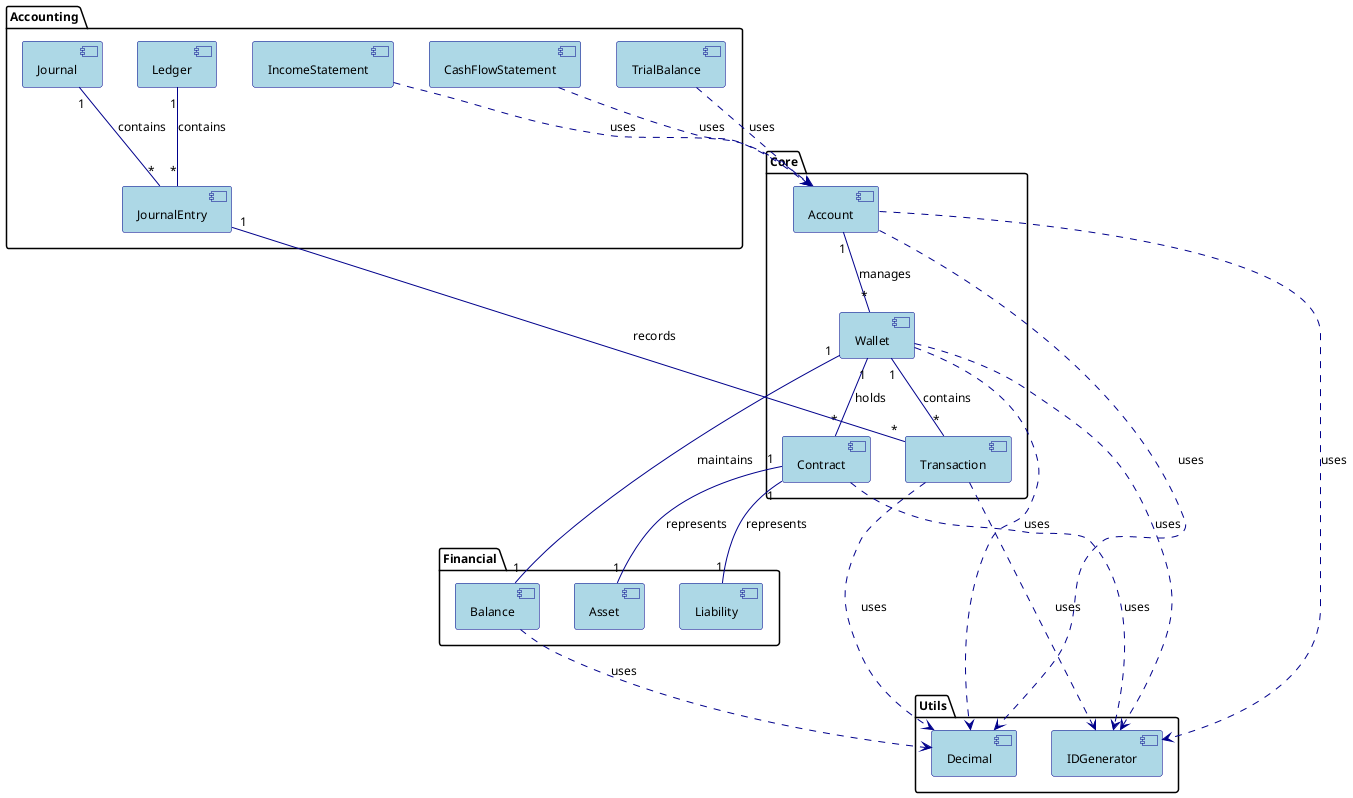 @startuml Market Application Architecture

' Style definitions
skinparam componentStyle uml2
skinparam backgroundColor white
skinparam handwritten false
skinparam defaultFontName Arial
skinparam defaultFontSize 12
skinparam component {
    BackgroundColor LightBlue
    BorderColor DarkBlue
    ArrowColor DarkBlue
}

' Core components
package "Core" {
    [Account] as Account
    [Wallet] as Wallet
    [Transaction] as Transaction
    [Contract] as Contract
}

package "Financial" {
    [Asset] as Asset
    [Liability] as Liability
    [Balance] as Balance
}

package "Accounting" {
    [Ledger] as Ledger
    [Journal] as Journal
    [JournalEntry] as JournalEntry
    [TrialBalance] as TrialBalance
    [IncomeStatement] as IncomeStatement
    [CashFlowStatement] as CashFlowStatement
}

package "Utils" {
    [Decimal] as Decimal
    [IDGenerator] as IDGenerator
}

' Relationships
Account "1" -- "*" Wallet : manages
Wallet "1" -- "*" Transaction : contains
Wallet "1" -- "*" Contract : holds
Contract "1" -- "1" Asset : represents
Contract "1" -- "1" Liability : represents
Wallet "1" -- "1" Balance : maintains

Ledger "1" -- "*" JournalEntry : contains
Journal "1" -- "*" JournalEntry : contains
JournalEntry "1" -- "*" Transaction : records

TrialBalance ..> Account : uses
IncomeStatement ..> Account : uses
CashFlowStatement ..> Account : uses

Account ..> Decimal : uses
Wallet ..> Decimal : uses
Transaction ..> Decimal : uses
Balance ..> Decimal : uses

Account ..> IDGenerator : uses
Wallet ..> IDGenerator : uses
Contract ..> IDGenerator : uses
Transaction ..> IDGenerator : uses

@enduml 